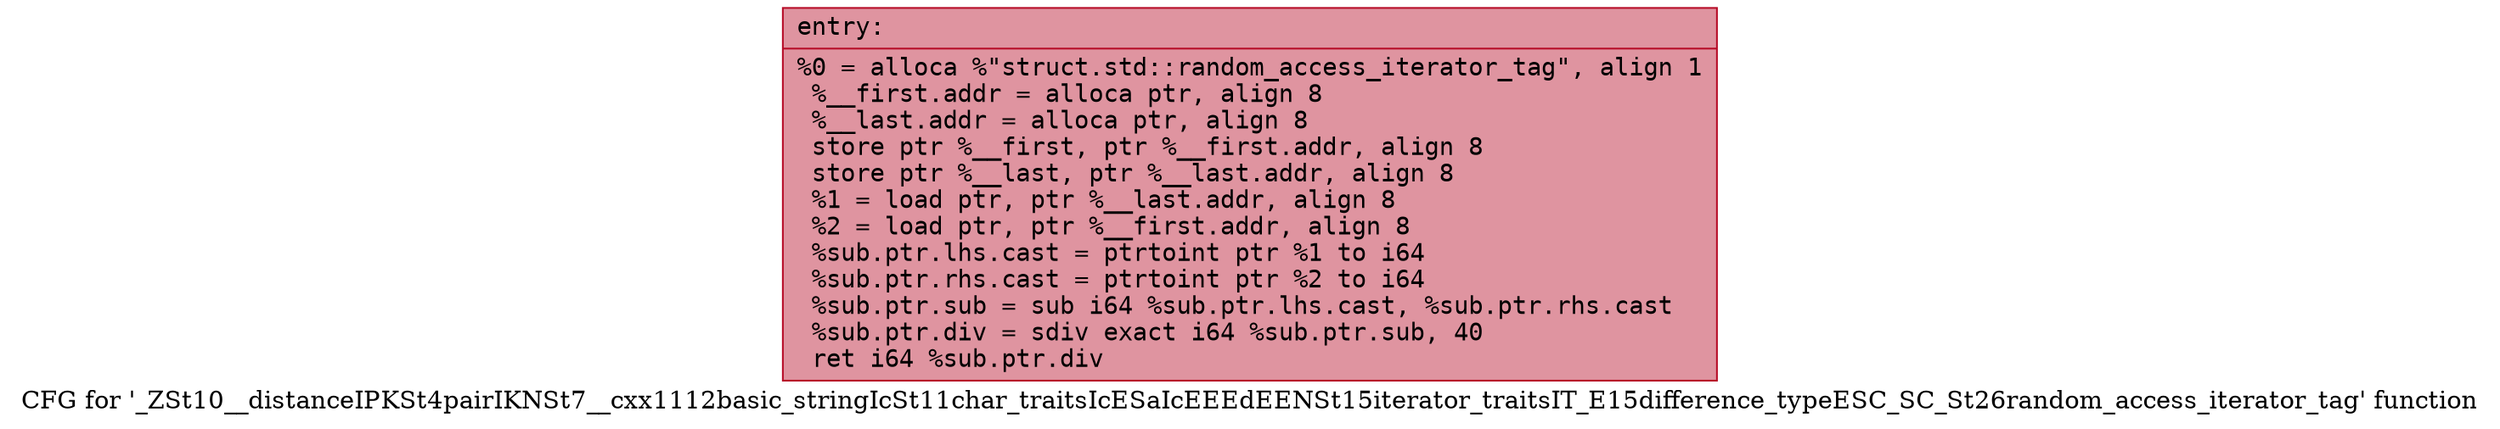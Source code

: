 digraph "CFG for '_ZSt10__distanceIPKSt4pairIKNSt7__cxx1112basic_stringIcSt11char_traitsIcESaIcEEEdEENSt15iterator_traitsIT_E15difference_typeESC_SC_St26random_access_iterator_tag' function" {
	label="CFG for '_ZSt10__distanceIPKSt4pairIKNSt7__cxx1112basic_stringIcSt11char_traitsIcESaIcEEEdEENSt15iterator_traitsIT_E15difference_typeESC_SC_St26random_access_iterator_tag' function";

	Node0x556bfe9c8680 [shape=record,color="#b70d28ff", style=filled, fillcolor="#b70d2870" fontname="Courier",label="{entry:\l|  %0 = alloca %\"struct.std::random_access_iterator_tag\", align 1\l  %__first.addr = alloca ptr, align 8\l  %__last.addr = alloca ptr, align 8\l  store ptr %__first, ptr %__first.addr, align 8\l  store ptr %__last, ptr %__last.addr, align 8\l  %1 = load ptr, ptr %__last.addr, align 8\l  %2 = load ptr, ptr %__first.addr, align 8\l  %sub.ptr.lhs.cast = ptrtoint ptr %1 to i64\l  %sub.ptr.rhs.cast = ptrtoint ptr %2 to i64\l  %sub.ptr.sub = sub i64 %sub.ptr.lhs.cast, %sub.ptr.rhs.cast\l  %sub.ptr.div = sdiv exact i64 %sub.ptr.sub, 40\l  ret i64 %sub.ptr.div\l}"];
}
